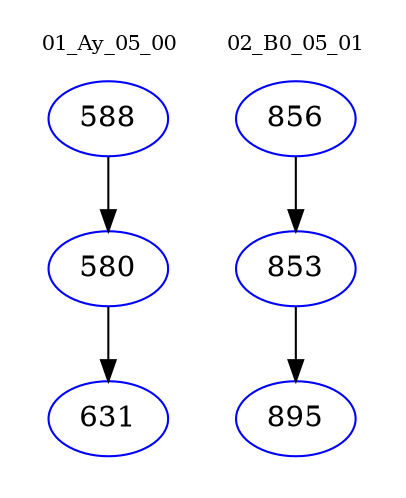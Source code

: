 digraph{
subgraph cluster_0 {
color = white
label = "01_Ay_05_00";
fontsize=10;
T0_588 [label="588", color="blue"]
T0_588 -> T0_580 [color="black"]
T0_580 [label="580", color="blue"]
T0_580 -> T0_631 [color="black"]
T0_631 [label="631", color="blue"]
}
subgraph cluster_1 {
color = white
label = "02_B0_05_01";
fontsize=10;
T1_856 [label="856", color="blue"]
T1_856 -> T1_853 [color="black"]
T1_853 [label="853", color="blue"]
T1_853 -> T1_895 [color="black"]
T1_895 [label="895", color="blue"]
}
}
